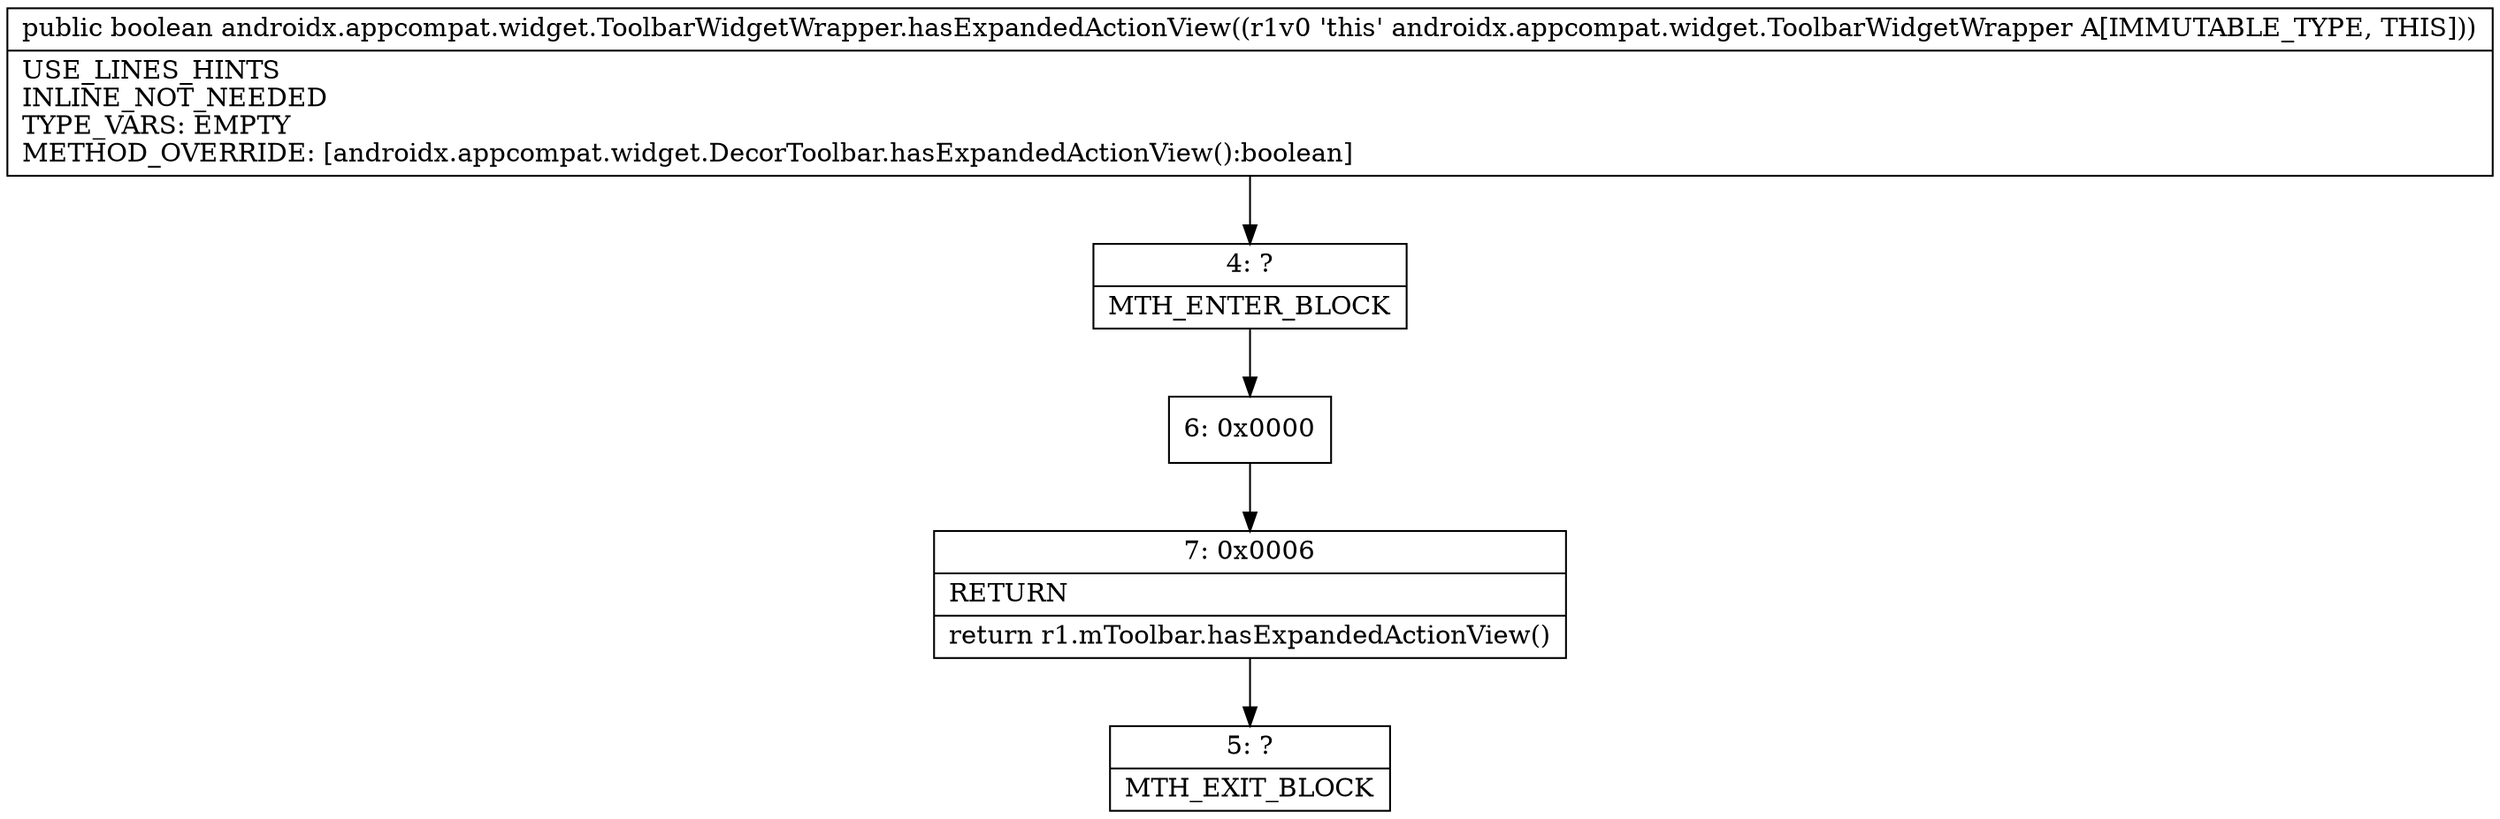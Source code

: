 digraph "CFG forandroidx.appcompat.widget.ToolbarWidgetWrapper.hasExpandedActionView()Z" {
Node_4 [shape=record,label="{4\:\ ?|MTH_ENTER_BLOCK\l}"];
Node_6 [shape=record,label="{6\:\ 0x0000}"];
Node_7 [shape=record,label="{7\:\ 0x0006|RETURN\l|return r1.mToolbar.hasExpandedActionView()\l}"];
Node_5 [shape=record,label="{5\:\ ?|MTH_EXIT_BLOCK\l}"];
MethodNode[shape=record,label="{public boolean androidx.appcompat.widget.ToolbarWidgetWrapper.hasExpandedActionView((r1v0 'this' androidx.appcompat.widget.ToolbarWidgetWrapper A[IMMUTABLE_TYPE, THIS]))  | USE_LINES_HINTS\lINLINE_NOT_NEEDED\lTYPE_VARS: EMPTY\lMETHOD_OVERRIDE: [androidx.appcompat.widget.DecorToolbar.hasExpandedActionView():boolean]\l}"];
MethodNode -> Node_4;Node_4 -> Node_6;
Node_6 -> Node_7;
Node_7 -> Node_5;
}

